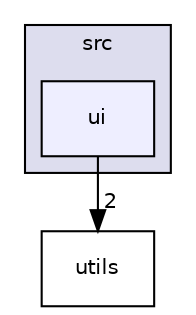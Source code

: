 digraph "src/ui" {
  compound=true
  node [ fontsize="10", fontname="Helvetica"];
  edge [ labelfontsize="10", labelfontname="Helvetica"];
  subgraph clusterdir_68267d1309a1af8e8297ef4c3efbcdba {
    graph [ bgcolor="#ddddee", pencolor="black", label="src" fontname="Helvetica", fontsize="10", URL="dir_68267d1309a1af8e8297ef4c3efbcdba.html"]
  dir_da5c6b39c0a2f54e57df6799511cd3ab [shape=box, label="ui", style="filled", fillcolor="#eeeeff", pencolor="black", URL="dir_da5c6b39c0a2f54e57df6799511cd3ab.html"];
  }
  dir_313caf1132e152dd9b58bea13a4052ca [shape=box label="utils" URL="dir_313caf1132e152dd9b58bea13a4052ca.html"];
  dir_da5c6b39c0a2f54e57df6799511cd3ab->dir_313caf1132e152dd9b58bea13a4052ca [headlabel="2", labeldistance=1.5 headhref="dir_000006_000007.html"];
}
